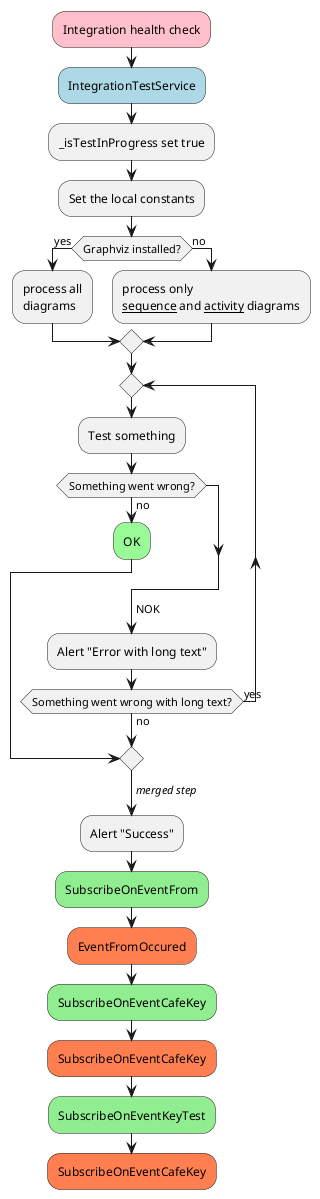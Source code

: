 @startuml

#pink:Integration health check;
#lightblue:IntegrationTestService;
:_isTestInProgress set true;
:Set the local constants;
if (Graphviz installed?) then (yes)
  :process all\ndiagrams;
else (no)
  :process only
  __sequence__ and __activity__ diagrams;
endif

repeat
  :Test something;
    if (Something went wrong?) then (no)
      #palegreen:OK;
      break
    endif
    ->NOK;
    :Alert "Error with long text";
repeat while (Something went wrong with long text?) is (yes) not (no)
->//merged step//;
:Alert "Success";

#lightgreen:SubscribeOnEventFrom;
#coral:EventFromOccured;
#lightgreen:SubscribeOnEventСafeKey;
#coral:SubscribeOnEventСafeKey;
#lightgreen:SubscribeOnEventKeyTest;
#coral:SubscribeOnEventСafeKey;

@enduml

порядок работы встроенного интеграционного теста (далее health check) -
  поле "тест запущен" _isTestInProgress ставится в true - его проверяет контроллер при отправке задач
  устанавливаются необходимые константы
  записывается ключ глубины теста test1Depth-X - в нём хранится название метода, в котором тест должен закончиться
  *** потом надо переделать глубину в список контрольных точек, в которых тест будет отчитываться о достижении их
  удаляются результаты тестов (должны удаляться после теста, но всякое бывает)
  достаётся из ключа запуска теста номер (вариант) сценария
  вызывается _convert.CreateTestScenarioKey и создаётся сценарий - временно по номеру
  *** потом из веба будет приходить массив инт с описанием сценария
  *** добавить в метод необязательный параметр массив инт
  *** дальше надо думать с определением номера сценария - по идее больше это не нужно, выбранный сценарий хранится в ключе

  вызывается _prepare.CreateTestBookPlainTexts и создается комплект тестовых книг
  для этого обращаемся к стационарному хранилищу тестовых книг в ключе storageKeyBookPlainTexts
  *** потом их надо уметь удобно обновлять и хранить копии в базе (в специальном разделе?)
  вызывается _store.CreateTestBookIdsListFromStorageKey
  общее назначение метода - создать два списка - номеров книг и мест хранения (название поля в хранилище)
  для этого создаём два новых списка -
  int uniqueBookIdsFromStorageKey - уникальные номера книг и string guidFieldsFromStorageKey - названия полей в хранилище
  проверяем наличие ключа хранилища
  выгружаем всё хранилище в словарь
  перебираем пары <string, TextSentence>
  название поля string сразу записываем в новый список
  достаём номер книги из очередного TextSentence и проверяем его наличие в новом списке номеров
  если такого номера ещё нет, добавляем его в список
  возвращаем из метода два списка (очевидно несинхронные и разной длины)

  вызывается RemoveTestBookIdFieldsFromEternalLog
  используя список уникальных ключей, надо удалить все тестовые ключи из вечного лога
  здесь для первичной очистки и для контроля (вдруг по дороге упадёт и ключи останутся)

  вызывается _collect.CreateTaskPackageAndSaveLog
  вне теста этот метод используется для для создания ключа готового пакета задач -
  с последующей генерацией (другим методом) ключа кафе для оповещения о задачах бэк-сервера
  сохраняются названия гуид-полей книг, созданные контроллером, но они перезаписываются в новый ключ, уникальный для собранного пакета
  одновременно, при перезаписи содержимого книг, оно анализируется (вычисляется хэш текста) и проверяется на уникальность
  если такая книга уже есть, это гуид-поле удаляется
  здесь этот метод используется для записи хэшей в вечный лог -
  при этом вычисляются номера версий загружаемых книг, что и нужно вызывающему методу

  вызывается _scenario.CreateTestScenarioLists - этот метод из ключа описания сценария
  создаёт последовательность (список string rawPlainTextFields) гуид-полей сырых текстов
  и задержек между ними (List<int> delayList) - и это синхронные списки
  используется значение из того, где оно не нулевое

  и опять вызывается RemoveTestBookIdFieldsFromEternalLog - удалить все тестовые ключи из вечного лога второй раз -
  после завершения использования для подготовки тестовых текстов

  вызывается CreateScenarioTasksAndEvents
  создать из полей временного хранилища тестовую задачу, загрузить её и создать ключ оповещения о приходе задачи

